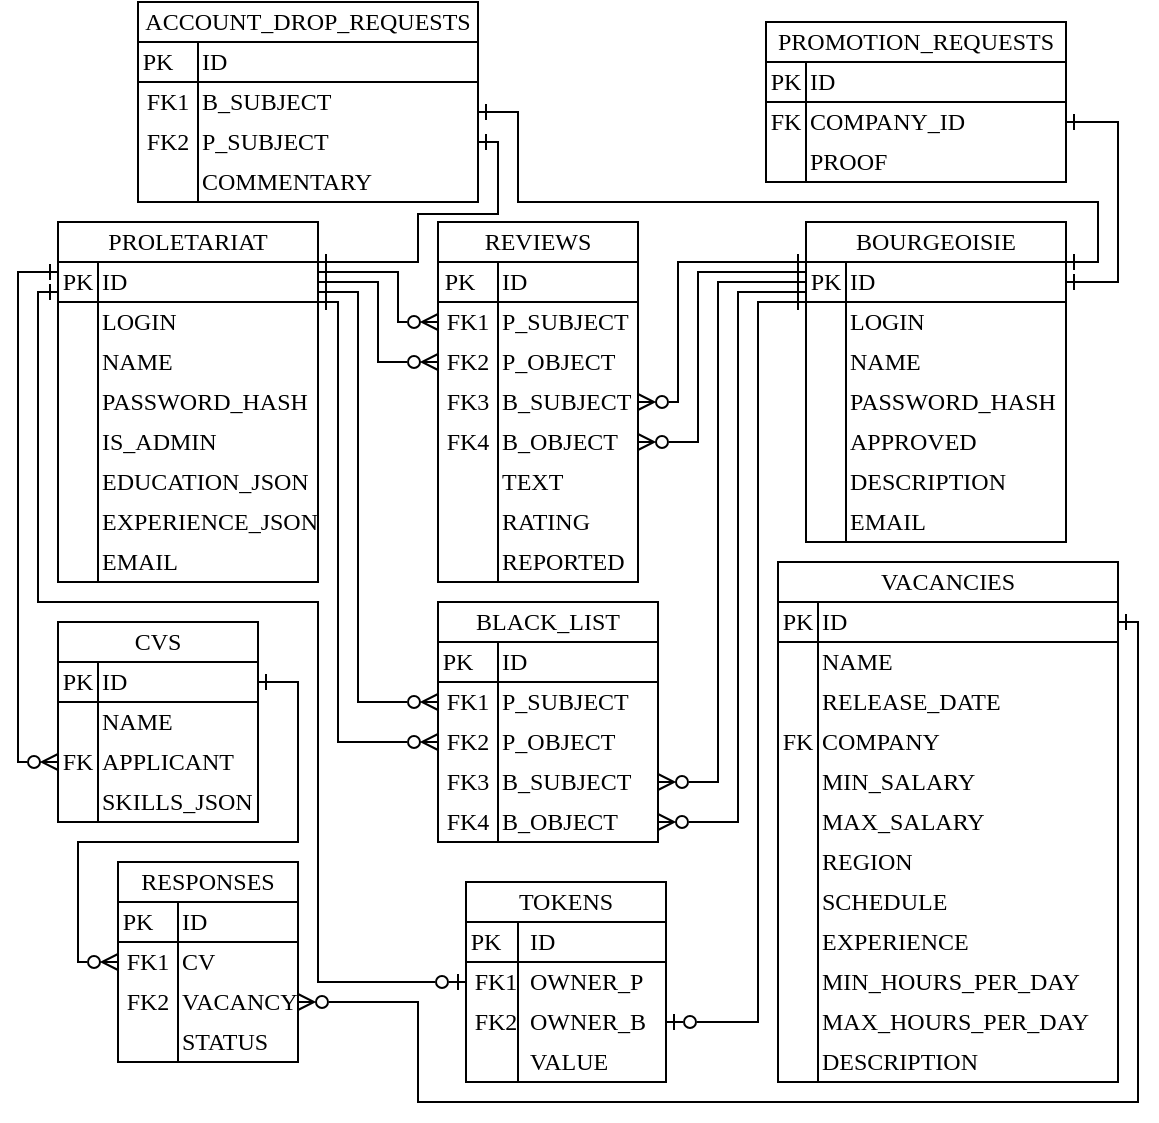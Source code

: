 <mxfile version="24.3.1" type="device">
  <diagram name="Страница — 1" id="0e5GRpqP4qVhgoxqQGmo">
    <mxGraphModel dx="1324" dy="1557" grid="1" gridSize="10" guides="1" tooltips="1" connect="1" arrows="1" fold="1" page="1" pageScale="1" pageWidth="827" pageHeight="1169" math="0" shadow="0">
      <root>
        <mxCell id="0" />
        <mxCell id="1" parent="0" />
        <mxCell id="yrrOHY21MLCQewiOi2q3-139" value="" style="group" parent="1" vertex="1" connectable="0">
          <mxGeometry x="284" y="70" width="130" height="160" as="geometry" />
        </mxCell>
        <mxCell id="yrrOHY21MLCQewiOi2q3-15" value="" style="rounded=0;whiteSpace=wrap;html=1;fontFamily=Times New Roman;" parent="yrrOHY21MLCQewiOi2q3-139" vertex="1">
          <mxGeometry width="130" height="20" as="geometry" />
        </mxCell>
        <mxCell id="yrrOHY21MLCQewiOi2q3-16" value="" style="shape=internalStorage;whiteSpace=wrap;html=1;backgroundOutline=1;fontFamily=Times New Roman;" parent="yrrOHY21MLCQewiOi2q3-139" vertex="1">
          <mxGeometry y="20" width="130" height="140" as="geometry" />
        </mxCell>
        <mxCell id="yrrOHY21MLCQewiOi2q3-17" value="BOURGEOISIE" style="text;html=1;align=center;verticalAlign=middle;whiteSpace=wrap;rounded=0;fontFamily=Times New Roman;" parent="yrrOHY21MLCQewiOi2q3-139" vertex="1">
          <mxGeometry width="130" height="20" as="geometry" />
        </mxCell>
        <mxCell id="yrrOHY21MLCQewiOi2q3-18" value="PK" style="text;html=1;align=center;verticalAlign=middle;whiteSpace=wrap;rounded=0;fontFamily=Times New Roman;" parent="yrrOHY21MLCQewiOi2q3-139" vertex="1">
          <mxGeometry y="20" width="20" height="20" as="geometry" />
        </mxCell>
        <mxCell id="yrrOHY21MLCQewiOi2q3-19" value="ID" style="text;html=1;align=left;verticalAlign=middle;whiteSpace=wrap;rounded=0;fontFamily=Times New Roman;" parent="yrrOHY21MLCQewiOi2q3-139" vertex="1">
          <mxGeometry x="20" y="20" width="110" height="20" as="geometry" />
        </mxCell>
        <mxCell id="yrrOHY21MLCQewiOi2q3-20" value="LOGIN" style="text;html=1;align=left;verticalAlign=middle;whiteSpace=wrap;rounded=0;fontFamily=Times New Roman;" parent="yrrOHY21MLCQewiOi2q3-139" vertex="1">
          <mxGeometry x="20" y="40" width="110" height="20" as="geometry" />
        </mxCell>
        <mxCell id="yrrOHY21MLCQewiOi2q3-21" value="NAME" style="text;html=1;align=left;verticalAlign=middle;whiteSpace=wrap;rounded=0;fontFamily=Times New Roman;" parent="yrrOHY21MLCQewiOi2q3-139" vertex="1">
          <mxGeometry x="20" y="60" width="100" height="20" as="geometry" />
        </mxCell>
        <mxCell id="yrrOHY21MLCQewiOi2q3-22" value="PASSWORD_HASH" style="text;html=1;align=left;verticalAlign=middle;whiteSpace=wrap;rounded=0;fontFamily=Times New Roman;" parent="yrrOHY21MLCQewiOi2q3-139" vertex="1">
          <mxGeometry x="20" y="80" width="100" height="20" as="geometry" />
        </mxCell>
        <mxCell id="yrrOHY21MLCQewiOi2q3-23" value="APPROVED" style="text;html=1;align=left;verticalAlign=middle;whiteSpace=wrap;rounded=0;fontFamily=Times New Roman;" parent="yrrOHY21MLCQewiOi2q3-139" vertex="1">
          <mxGeometry x="20" y="100" width="100" height="20" as="geometry" />
        </mxCell>
        <mxCell id="yrrOHY21MLCQewiOi2q3-24" value="DESCRIPTION" style="text;html=1;align=left;verticalAlign=middle;whiteSpace=wrap;rounded=0;fontFamily=Times New Roman;" parent="yrrOHY21MLCQewiOi2q3-139" vertex="1">
          <mxGeometry x="20" y="120" width="100" height="20" as="geometry" />
        </mxCell>
        <mxCell id="yrrOHY21MLCQewiOi2q3-26" value="EMAIL" style="text;html=1;align=left;verticalAlign=middle;whiteSpace=wrap;rounded=0;fontFamily=Times New Roman;" parent="yrrOHY21MLCQewiOi2q3-139" vertex="1">
          <mxGeometry x="20" y="140" width="100" height="20" as="geometry" />
        </mxCell>
        <mxCell id="yrrOHY21MLCQewiOi2q3-140" value="" style="group" parent="1" vertex="1" connectable="0">
          <mxGeometry x="264" y="-30" width="150" height="80" as="geometry" />
        </mxCell>
        <mxCell id="yrrOHY21MLCQewiOi2q3-87" value="" style="rounded=0;whiteSpace=wrap;html=1;fontFamily=Times New Roman;" parent="yrrOHY21MLCQewiOi2q3-140" vertex="1">
          <mxGeometry width="150" height="20" as="geometry" />
        </mxCell>
        <mxCell id="yrrOHY21MLCQewiOi2q3-88" value="" style="shape=internalStorage;whiteSpace=wrap;html=1;backgroundOutline=1;fontFamily=Times New Roman;" parent="yrrOHY21MLCQewiOi2q3-140" vertex="1">
          <mxGeometry y="20" width="150" height="60" as="geometry" />
        </mxCell>
        <mxCell id="yrrOHY21MLCQewiOi2q3-89" value="PROMOTION_REQUESTS" style="text;html=1;align=center;verticalAlign=middle;whiteSpace=wrap;rounded=0;fontFamily=Times New Roman;" parent="yrrOHY21MLCQewiOi2q3-140" vertex="1">
          <mxGeometry width="150" height="20" as="geometry" />
        </mxCell>
        <mxCell id="yrrOHY21MLCQewiOi2q3-90" value="PK" style="text;html=1;align=center;verticalAlign=middle;whiteSpace=wrap;rounded=0;fontFamily=Times New Roman;" parent="yrrOHY21MLCQewiOi2q3-140" vertex="1">
          <mxGeometry y="20" width="20" height="20" as="geometry" />
        </mxCell>
        <mxCell id="yrrOHY21MLCQewiOi2q3-91" value="ID" style="text;html=1;align=left;verticalAlign=middle;whiteSpace=wrap;rounded=0;fontFamily=Times New Roman;" parent="yrrOHY21MLCQewiOi2q3-140" vertex="1">
          <mxGeometry x="20" y="20" width="130" height="20" as="geometry" />
        </mxCell>
        <mxCell id="yrrOHY21MLCQewiOi2q3-92" value="COMPANY_ID" style="text;html=1;align=left;verticalAlign=middle;whiteSpace=wrap;rounded=0;fontFamily=Times New Roman;" parent="yrrOHY21MLCQewiOi2q3-140" vertex="1">
          <mxGeometry x="20" y="40" width="130" height="20" as="geometry" />
        </mxCell>
        <mxCell id="yrrOHY21MLCQewiOi2q3-93" value="PROOF" style="text;html=1;align=left;verticalAlign=middle;whiteSpace=wrap;rounded=0;fontFamily=Times New Roman;" parent="yrrOHY21MLCQewiOi2q3-140" vertex="1">
          <mxGeometry x="20" y="60" width="100" height="20" as="geometry" />
        </mxCell>
        <mxCell id="yrrOHY21MLCQewiOi2q3-95" value="FK" style="text;html=1;align=center;verticalAlign=middle;whiteSpace=wrap;rounded=0;fontFamily=Times New Roman;" parent="yrrOHY21MLCQewiOi2q3-140" vertex="1">
          <mxGeometry y="40" width="20" height="20" as="geometry" />
        </mxCell>
        <mxCell id="yrrOHY21MLCQewiOi2q3-141" value="" style="group" parent="1" vertex="1" connectable="0">
          <mxGeometry x="-50" y="-40" width="170" height="100" as="geometry" />
        </mxCell>
        <mxCell id="yrrOHY21MLCQewiOi2q3-124" value="" style="rounded=0;whiteSpace=wrap;html=1;fontFamily=Times New Roman;" parent="yrrOHY21MLCQewiOi2q3-141" vertex="1">
          <mxGeometry width="170" height="20" as="geometry" />
        </mxCell>
        <mxCell id="yrrOHY21MLCQewiOi2q3-125" value="" style="shape=internalStorage;whiteSpace=wrap;html=1;backgroundOutline=1;fontFamily=Times New Roman;dx=30;dy=20;" parent="yrrOHY21MLCQewiOi2q3-141" vertex="1">
          <mxGeometry y="20" width="170" height="80" as="geometry" />
        </mxCell>
        <mxCell id="yrrOHY21MLCQewiOi2q3-126" value="ACCOUNT_DROP_REQUESTS" style="text;html=1;align=center;verticalAlign=middle;whiteSpace=wrap;rounded=0;fontFamily=Times New Roman;" parent="yrrOHY21MLCQewiOi2q3-141" vertex="1">
          <mxGeometry width="170" height="20" as="geometry" />
        </mxCell>
        <mxCell id="yrrOHY21MLCQewiOi2q3-127" value="PK" style="text;html=1;align=center;verticalAlign=middle;whiteSpace=wrap;rounded=0;fontFamily=Times New Roman;" parent="yrrOHY21MLCQewiOi2q3-141" vertex="1">
          <mxGeometry y="20" width="20" height="20" as="geometry" />
        </mxCell>
        <mxCell id="yrrOHY21MLCQewiOi2q3-128" value="ID" style="text;html=1;align=left;verticalAlign=middle;whiteSpace=wrap;rounded=0;fontFamily=Times New Roman;" parent="yrrOHY21MLCQewiOi2q3-141" vertex="1">
          <mxGeometry x="30" y="20" width="90" height="20" as="geometry" />
        </mxCell>
        <mxCell id="yrrOHY21MLCQewiOi2q3-129" value="B_SUBJECT" style="text;html=1;align=left;verticalAlign=middle;whiteSpace=wrap;rounded=0;fontFamily=Times New Roman;" parent="yrrOHY21MLCQewiOi2q3-141" vertex="1">
          <mxGeometry x="30" y="40" width="140" height="20" as="geometry" />
        </mxCell>
        <mxCell id="yrrOHY21MLCQewiOi2q3-131" value="P_SUBJECT" style="text;html=1;align=left;verticalAlign=middle;whiteSpace=wrap;rounded=0;fontFamily=Times New Roman;" parent="yrrOHY21MLCQewiOi2q3-141" vertex="1">
          <mxGeometry x="30" y="60" width="140" height="20" as="geometry" />
        </mxCell>
        <mxCell id="yrrOHY21MLCQewiOi2q3-132" value="COMMENTARY" style="text;html=1;align=left;verticalAlign=middle;whiteSpace=wrap;rounded=0;fontFamily=Times New Roman;" parent="yrrOHY21MLCQewiOi2q3-141" vertex="1">
          <mxGeometry x="30" y="80" width="90" height="20" as="geometry" />
        </mxCell>
        <mxCell id="yrrOHY21MLCQewiOi2q3-133" value="FK2" style="text;html=1;align=center;verticalAlign=middle;whiteSpace=wrap;rounded=0;fontFamily=Times New Roman;" parent="yrrOHY21MLCQewiOi2q3-141" vertex="1">
          <mxGeometry y="60" width="30" height="20" as="geometry" />
        </mxCell>
        <mxCell id="yrrOHY21MLCQewiOi2q3-152" value="FK1" style="text;html=1;align=center;verticalAlign=middle;whiteSpace=wrap;rounded=0;fontFamily=Times New Roman;" parent="yrrOHY21MLCQewiOi2q3-141" vertex="1">
          <mxGeometry y="40" width="30" height="20" as="geometry" />
        </mxCell>
        <mxCell id="yrrOHY21MLCQewiOi2q3-148" value="" style="group" parent="1" vertex="1" connectable="0">
          <mxGeometry x="100" y="260" width="110" height="120" as="geometry" />
        </mxCell>
        <mxCell id="yrrOHY21MLCQewiOi2q3-108" value="" style="rounded=0;whiteSpace=wrap;html=1;fontFamily=Times New Roman;" parent="yrrOHY21MLCQewiOi2q3-148" vertex="1">
          <mxGeometry width="110" height="20" as="geometry" />
        </mxCell>
        <mxCell id="yrrOHY21MLCQewiOi2q3-109" value="" style="shape=internalStorage;whiteSpace=wrap;html=1;backgroundOutline=1;fontFamily=Times New Roman;dx=30;dy=20;" parent="yrrOHY21MLCQewiOi2q3-148" vertex="1">
          <mxGeometry y="20" width="110" height="100" as="geometry" />
        </mxCell>
        <mxCell id="yrrOHY21MLCQewiOi2q3-110" value="BLACK_LIST" style="text;html=1;align=center;verticalAlign=middle;whiteSpace=wrap;rounded=0;fontFamily=Times New Roman;" parent="yrrOHY21MLCQewiOi2q3-148" vertex="1">
          <mxGeometry width="110" height="20" as="geometry" />
        </mxCell>
        <mxCell id="yrrOHY21MLCQewiOi2q3-111" value="PK" style="text;html=1;align=center;verticalAlign=middle;whiteSpace=wrap;rounded=0;fontFamily=Times New Roman;" parent="yrrOHY21MLCQewiOi2q3-148" vertex="1">
          <mxGeometry y="20" width="20" height="20" as="geometry" />
        </mxCell>
        <mxCell id="yrrOHY21MLCQewiOi2q3-112" value="ID" style="text;html=1;align=left;verticalAlign=middle;whiteSpace=wrap;rounded=0;fontFamily=Times New Roman;" parent="yrrOHY21MLCQewiOi2q3-148" vertex="1">
          <mxGeometry x="30" y="20" width="66" height="20" as="geometry" />
        </mxCell>
        <mxCell id="yrrOHY21MLCQewiOi2q3-113" value="P_SUBJECT" style="text;html=1;align=left;verticalAlign=middle;whiteSpace=wrap;rounded=0;fontFamily=Times New Roman;" parent="yrrOHY21MLCQewiOi2q3-148" vertex="1">
          <mxGeometry x="30" y="40" width="76" height="20" as="geometry" />
        </mxCell>
        <mxCell id="yrrOHY21MLCQewiOi2q3-114" value="P_OBJECT" style="text;html=1;align=left;verticalAlign=middle;whiteSpace=wrap;rounded=0;fontFamily=Times New Roman;" parent="yrrOHY21MLCQewiOi2q3-148" vertex="1">
          <mxGeometry x="30" y="60" width="76" height="20" as="geometry" />
        </mxCell>
        <mxCell id="yrrOHY21MLCQewiOi2q3-115" value="FK2" style="text;html=1;align=center;verticalAlign=middle;whiteSpace=wrap;rounded=0;fontFamily=Times New Roman;" parent="yrrOHY21MLCQewiOi2q3-148" vertex="1">
          <mxGeometry y="60" width="30" height="20" as="geometry" />
        </mxCell>
        <mxCell id="yrrOHY21MLCQewiOi2q3-116" value="FK1" style="text;html=1;align=center;verticalAlign=middle;whiteSpace=wrap;rounded=0;fontFamily=Times New Roman;" parent="yrrOHY21MLCQewiOi2q3-148" vertex="1">
          <mxGeometry y="40" width="30" height="20" as="geometry" />
        </mxCell>
        <mxCell id="yrrOHY21MLCQewiOi2q3-117" value="B_OBJECT" style="text;html=1;align=left;verticalAlign=middle;whiteSpace=wrap;rounded=0;fontFamily=Times New Roman;" parent="yrrOHY21MLCQewiOi2q3-148" vertex="1">
          <mxGeometry x="30" y="100" width="80" height="20" as="geometry" />
        </mxCell>
        <mxCell id="yrrOHY21MLCQewiOi2q3-118" value="B_SUBJECT" style="text;html=1;align=left;verticalAlign=middle;whiteSpace=wrap;rounded=0;fontFamily=Times New Roman;" parent="yrrOHY21MLCQewiOi2q3-148" vertex="1">
          <mxGeometry x="30" y="80" width="80" height="20" as="geometry" />
        </mxCell>
        <mxCell id="yrrOHY21MLCQewiOi2q3-120" value="FK3" style="text;html=1;align=center;verticalAlign=middle;whiteSpace=wrap;rounded=0;fontFamily=Times New Roman;" parent="yrrOHY21MLCQewiOi2q3-148" vertex="1">
          <mxGeometry y="80" width="30" height="20" as="geometry" />
        </mxCell>
        <mxCell id="yrrOHY21MLCQewiOi2q3-119" value="FK4" style="text;html=1;align=center;verticalAlign=middle;whiteSpace=wrap;rounded=0;fontFamily=Times New Roman;" parent="yrrOHY21MLCQewiOi2q3-148" vertex="1">
          <mxGeometry y="100" width="30" height="20" as="geometry" />
        </mxCell>
        <mxCell id="yrrOHY21MLCQewiOi2q3-149" value="" style="group" parent="1" vertex="1" connectable="0">
          <mxGeometry x="270" y="240" width="170" height="260" as="geometry" />
        </mxCell>
        <mxCell id="yrrOHY21MLCQewiOi2q3-40" value="" style="rounded=0;whiteSpace=wrap;html=1;fontFamily=Times New Roman;" parent="yrrOHY21MLCQewiOi2q3-149" vertex="1">
          <mxGeometry width="170" height="20" as="geometry" />
        </mxCell>
        <mxCell id="yrrOHY21MLCQewiOi2q3-41" value="" style="shape=internalStorage;whiteSpace=wrap;html=1;backgroundOutline=1;fontFamily=Times New Roman;" parent="yrrOHY21MLCQewiOi2q3-149" vertex="1">
          <mxGeometry y="20" width="170" height="240" as="geometry" />
        </mxCell>
        <mxCell id="yrrOHY21MLCQewiOi2q3-42" value="VACANCIES" style="text;html=1;align=center;verticalAlign=middle;whiteSpace=wrap;rounded=0;fontFamily=Times New Roman;" parent="yrrOHY21MLCQewiOi2q3-149" vertex="1">
          <mxGeometry width="170" height="20" as="geometry" />
        </mxCell>
        <mxCell id="yrrOHY21MLCQewiOi2q3-43" value="PK" style="text;html=1;align=center;verticalAlign=middle;whiteSpace=wrap;rounded=0;fontFamily=Times New Roman;" parent="yrrOHY21MLCQewiOi2q3-149" vertex="1">
          <mxGeometry y="20" width="20" height="20" as="geometry" />
        </mxCell>
        <mxCell id="yrrOHY21MLCQewiOi2q3-44" value="ID" style="text;html=1;align=left;verticalAlign=middle;whiteSpace=wrap;rounded=0;fontFamily=Times New Roman;" parent="yrrOHY21MLCQewiOi2q3-149" vertex="1">
          <mxGeometry x="20" y="20" width="150" height="20" as="geometry" />
        </mxCell>
        <mxCell id="yrrOHY21MLCQewiOi2q3-46" value="NAME" style="text;html=1;align=left;verticalAlign=middle;whiteSpace=wrap;rounded=0;fontFamily=Times New Roman;" parent="yrrOHY21MLCQewiOi2q3-149" vertex="1">
          <mxGeometry x="20" y="40" width="100" height="20" as="geometry" />
        </mxCell>
        <mxCell id="yrrOHY21MLCQewiOi2q3-47" value="COMPANY" style="text;html=1;align=left;verticalAlign=middle;whiteSpace=wrap;rounded=0;fontFamily=Times New Roman;" parent="yrrOHY21MLCQewiOi2q3-149" vertex="1">
          <mxGeometry x="20" y="80" width="100" height="20" as="geometry" />
        </mxCell>
        <mxCell id="yrrOHY21MLCQewiOi2q3-50" value="RELEASE_DATE" style="text;html=1;align=left;verticalAlign=middle;whiteSpace=wrap;rounded=0;fontFamily=Times New Roman;" parent="yrrOHY21MLCQewiOi2q3-149" vertex="1">
          <mxGeometry x="20" y="60" width="100" height="20" as="geometry" />
        </mxCell>
        <mxCell id="yrrOHY21MLCQewiOi2q3-51" value="FK" style="text;html=1;align=center;verticalAlign=middle;whiteSpace=wrap;rounded=0;fontFamily=Times New Roman;" parent="yrrOHY21MLCQewiOi2q3-149" vertex="1">
          <mxGeometry y="80" width="20" height="20" as="geometry" />
        </mxCell>
        <mxCell id="yrrOHY21MLCQewiOi2q3-52" value="MIN_SALARY" style="text;html=1;align=left;verticalAlign=middle;whiteSpace=wrap;rounded=0;fontFamily=Times New Roman;" parent="yrrOHY21MLCQewiOi2q3-149" vertex="1">
          <mxGeometry x="20" y="100" width="100" height="20" as="geometry" />
        </mxCell>
        <mxCell id="yrrOHY21MLCQewiOi2q3-53" value="MAX_SALARY" style="text;html=1;align=left;verticalAlign=middle;whiteSpace=wrap;rounded=0;fontFamily=Times New Roman;" parent="yrrOHY21MLCQewiOi2q3-149" vertex="1">
          <mxGeometry x="20" y="120" width="100" height="20" as="geometry" />
        </mxCell>
        <mxCell id="yrrOHY21MLCQewiOi2q3-54" value="REGION" style="text;html=1;align=left;verticalAlign=middle;whiteSpace=wrap;rounded=0;fontFamily=Times New Roman;" parent="yrrOHY21MLCQewiOi2q3-149" vertex="1">
          <mxGeometry x="20" y="140" width="100" height="20" as="geometry" />
        </mxCell>
        <mxCell id="yrrOHY21MLCQewiOi2q3-55" value="SCHEDULE" style="text;html=1;align=left;verticalAlign=middle;whiteSpace=wrap;rounded=0;fontFamily=Times New Roman;" parent="yrrOHY21MLCQewiOi2q3-149" vertex="1">
          <mxGeometry x="20" y="160" width="100" height="20" as="geometry" />
        </mxCell>
        <mxCell id="yrrOHY21MLCQewiOi2q3-56" value="EXPERIENCE" style="text;html=1;align=left;verticalAlign=middle;whiteSpace=wrap;rounded=0;fontFamily=Times New Roman;" parent="yrrOHY21MLCQewiOi2q3-149" vertex="1">
          <mxGeometry x="20" y="180" width="100" height="20" as="geometry" />
        </mxCell>
        <mxCell id="yrrOHY21MLCQewiOi2q3-57" value="MIN_HOURS_PER_DAY" style="text;html=1;align=left;verticalAlign=middle;whiteSpace=wrap;rounded=0;fontFamily=Times New Roman;" parent="yrrOHY21MLCQewiOi2q3-149" vertex="1">
          <mxGeometry x="20" y="200" width="100" height="20" as="geometry" />
        </mxCell>
        <mxCell id="yrrOHY21MLCQewiOi2q3-58" value="MAX_HOURS_PER_DAY" style="text;html=1;align=left;verticalAlign=middle;whiteSpace=wrap;rounded=0;fontFamily=Times New Roman;" parent="yrrOHY21MLCQewiOi2q3-149" vertex="1">
          <mxGeometry x="20" y="220" width="100" height="20" as="geometry" />
        </mxCell>
        <mxCell id="yrrOHY21MLCQewiOi2q3-59" value="DESCRIPTION" style="text;html=1;align=left;verticalAlign=middle;whiteSpace=wrap;rounded=0;fontFamily=Times New Roman;" parent="yrrOHY21MLCQewiOi2q3-149" vertex="1">
          <mxGeometry x="20" y="240" width="100" height="20" as="geometry" />
        </mxCell>
        <mxCell id="yrrOHY21MLCQewiOi2q3-155" style="edgeStyle=orthogonalEdgeStyle;rounded=0;orthogonalLoop=1;jettySize=auto;html=1;exitX=1;exitY=0;exitDx=0;exitDy=0;entryX=1;entryY=0.75;entryDx=0;entryDy=0;fontFamily=Times New Roman;fontSize=12;fontColor=default;startArrow=ERone;startFill=0;endArrow=ERone;endFill=0;" parent="1" source="yrrOHY21MLCQewiOi2q3-19" target="yrrOHY21MLCQewiOi2q3-129" edge="1">
          <mxGeometry relative="1" as="geometry">
            <Array as="points">
              <mxPoint x="430" y="90" />
              <mxPoint x="430" y="60" />
              <mxPoint x="140" y="60" />
              <mxPoint x="140" y="15" />
            </Array>
          </mxGeometry>
        </mxCell>
        <mxCell id="yrrOHY21MLCQewiOi2q3-157" value="" style="group" parent="1" vertex="1" connectable="0">
          <mxGeometry x="100" y="70" width="100" height="180" as="geometry" />
        </mxCell>
        <mxCell id="yrrOHY21MLCQewiOi2q3-70" value="" style="rounded=0;whiteSpace=wrap;html=1;fontFamily=Times New Roman;" parent="yrrOHY21MLCQewiOi2q3-157" vertex="1">
          <mxGeometry width="100" height="20" as="geometry" />
        </mxCell>
        <mxCell id="yrrOHY21MLCQewiOi2q3-71" value="" style="shape=internalStorage;whiteSpace=wrap;html=1;backgroundOutline=1;fontFamily=Times New Roman;dx=30;dy=20;" parent="yrrOHY21MLCQewiOi2q3-157" vertex="1">
          <mxGeometry y="20" width="100" height="160" as="geometry" />
        </mxCell>
        <mxCell id="yrrOHY21MLCQewiOi2q3-72" value="REVIEWS" style="text;html=1;align=center;verticalAlign=middle;whiteSpace=wrap;rounded=0;fontFamily=Times New Roman;" parent="yrrOHY21MLCQewiOi2q3-157" vertex="1">
          <mxGeometry width="100" height="20" as="geometry" />
        </mxCell>
        <mxCell id="yrrOHY21MLCQewiOi2q3-73" value="PK" style="text;html=1;align=center;verticalAlign=middle;whiteSpace=wrap;rounded=0;fontFamily=Times New Roman;" parent="yrrOHY21MLCQewiOi2q3-157" vertex="1">
          <mxGeometry y="20" width="22.222" height="20" as="geometry" />
        </mxCell>
        <mxCell id="yrrOHY21MLCQewiOi2q3-74" value="ID" style="text;html=1;align=left;verticalAlign=middle;whiteSpace=wrap;rounded=0;fontFamily=Times New Roman;" parent="yrrOHY21MLCQewiOi2q3-157" vertex="1">
          <mxGeometry x="30" y="20" width="70" height="20" as="geometry" />
        </mxCell>
        <mxCell id="yrrOHY21MLCQewiOi2q3-75" value="P_SUBJECT" style="text;html=1;align=left;verticalAlign=middle;whiteSpace=wrap;rounded=0;fontFamily=Times New Roman;" parent="yrrOHY21MLCQewiOi2q3-157" vertex="1">
          <mxGeometry x="30" y="40" width="70" height="20" as="geometry" />
        </mxCell>
        <mxCell id="yrrOHY21MLCQewiOi2q3-76" value="P_OBJECT" style="text;html=1;align=left;verticalAlign=middle;whiteSpace=wrap;rounded=0;fontFamily=Times New Roman;" parent="yrrOHY21MLCQewiOi2q3-157" vertex="1">
          <mxGeometry x="30" y="60" width="70" height="20" as="geometry" />
        </mxCell>
        <mxCell id="yrrOHY21MLCQewiOi2q3-79" value="FK1" style="text;html=1;align=center;verticalAlign=middle;whiteSpace=wrap;rounded=0;fontFamily=Times New Roman;" parent="yrrOHY21MLCQewiOi2q3-157" vertex="1">
          <mxGeometry y="40" width="30" height="20" as="geometry" />
        </mxCell>
        <mxCell id="yrrOHY21MLCQewiOi2q3-80" value="B_OBJECT" style="text;html=1;align=left;verticalAlign=middle;whiteSpace=wrap;rounded=0;fontFamily=Times New Roman;" parent="yrrOHY21MLCQewiOi2q3-157" vertex="1">
          <mxGeometry x="30" y="100" width="70" height="20" as="geometry" />
        </mxCell>
        <mxCell id="yrrOHY21MLCQewiOi2q3-81" value="B_SUBJECT" style="text;html=1;align=left;verticalAlign=middle;whiteSpace=wrap;rounded=0;fontFamily=Times New Roman;" parent="yrrOHY21MLCQewiOi2q3-157" vertex="1">
          <mxGeometry x="30" y="80" width="70" height="20" as="geometry" />
        </mxCell>
        <mxCell id="yrrOHY21MLCQewiOi2q3-84" value="TEXT" style="text;html=1;align=left;verticalAlign=middle;whiteSpace=wrap;rounded=0;fontFamily=Times New Roman;" parent="yrrOHY21MLCQewiOi2q3-157" vertex="1">
          <mxGeometry x="30" y="120" width="70" height="20" as="geometry" />
        </mxCell>
        <mxCell id="yrrOHY21MLCQewiOi2q3-85" value="RATING" style="text;html=1;align=left;verticalAlign=middle;whiteSpace=wrap;rounded=0;fontFamily=Times New Roman;" parent="yrrOHY21MLCQewiOi2q3-157" vertex="1">
          <mxGeometry x="30" y="140" width="70" height="20" as="geometry" />
        </mxCell>
        <mxCell id="yrrOHY21MLCQewiOi2q3-86" value="REPORTED" style="text;html=1;align=left;verticalAlign=middle;whiteSpace=wrap;rounded=0;fontFamily=Times New Roman;" parent="yrrOHY21MLCQewiOi2q3-157" vertex="1">
          <mxGeometry x="30" y="160" width="70" height="20" as="geometry" />
        </mxCell>
        <mxCell id="UVfhPatA-PSGFKoo0VmQ-1" value="FK2" style="text;html=1;align=center;verticalAlign=middle;whiteSpace=wrap;rounded=0;fontFamily=Times New Roman;" parent="yrrOHY21MLCQewiOi2q3-157" vertex="1">
          <mxGeometry y="60" width="30" height="20" as="geometry" />
        </mxCell>
        <mxCell id="UVfhPatA-PSGFKoo0VmQ-2" value="FK3" style="text;html=1;align=center;verticalAlign=middle;whiteSpace=wrap;rounded=0;fontFamily=Times New Roman;" parent="yrrOHY21MLCQewiOi2q3-157" vertex="1">
          <mxGeometry y="80" width="30" height="20" as="geometry" />
        </mxCell>
        <mxCell id="UVfhPatA-PSGFKoo0VmQ-3" value="FK4" style="text;html=1;align=center;verticalAlign=middle;whiteSpace=wrap;rounded=0;fontFamily=Times New Roman;" parent="yrrOHY21MLCQewiOi2q3-157" vertex="1">
          <mxGeometry y="100" width="30" height="20" as="geometry" />
        </mxCell>
        <mxCell id="yrrOHY21MLCQewiOi2q3-161" style="edgeStyle=orthogonalEdgeStyle;rounded=0;orthogonalLoop=1;jettySize=auto;html=1;exitX=0;exitY=0.75;exitDx=0;exitDy=0;entryX=1;entryY=0.5;entryDx=0;entryDy=0;fontFamily=Times New Roman;fontSize=12;fontColor=default;startArrow=ERone;startFill=0;endArrow=ERzeroToMany;endFill=0;" parent="1" source="yrrOHY21MLCQewiOi2q3-18" target="yrrOHY21MLCQewiOi2q3-117" edge="1">
          <mxGeometry relative="1" as="geometry">
            <Array as="points">
              <mxPoint x="250" y="105" />
              <mxPoint x="250" y="370" />
            </Array>
          </mxGeometry>
        </mxCell>
        <mxCell id="yrrOHY21MLCQewiOi2q3-162" style="edgeStyle=orthogonalEdgeStyle;rounded=0;orthogonalLoop=1;jettySize=auto;html=1;exitX=0;exitY=0.5;exitDx=0;exitDy=0;entryX=1;entryY=0.5;entryDx=0;entryDy=0;fontFamily=Times New Roman;fontSize=12;fontColor=default;startArrow=ERone;startFill=0;endArrow=ERzeroToMany;endFill=0;" parent="1" source="yrrOHY21MLCQewiOi2q3-18" target="yrrOHY21MLCQewiOi2q3-118" edge="1">
          <mxGeometry relative="1" as="geometry">
            <Array as="points">
              <mxPoint x="240" y="100" />
              <mxPoint x="240" y="350" />
            </Array>
          </mxGeometry>
        </mxCell>
        <mxCell id="yrrOHY21MLCQewiOi2q3-163" style="edgeStyle=orthogonalEdgeStyle;rounded=0;orthogonalLoop=1;jettySize=auto;html=1;exitX=0;exitY=0.25;exitDx=0;exitDy=0;entryX=1;entryY=0.5;entryDx=0;entryDy=0;fontFamily=Times New Roman;fontSize=12;fontColor=default;startArrow=ERone;startFill=0;endArrow=ERzeroToMany;endFill=0;" parent="1" source="yrrOHY21MLCQewiOi2q3-18" target="yrrOHY21MLCQewiOi2q3-80" edge="1">
          <mxGeometry relative="1" as="geometry">
            <Array as="points">
              <mxPoint x="230" y="95" />
              <mxPoint x="230" y="180" />
            </Array>
          </mxGeometry>
        </mxCell>
        <mxCell id="yrrOHY21MLCQewiOi2q3-164" style="edgeStyle=orthogonalEdgeStyle;rounded=0;orthogonalLoop=1;jettySize=auto;html=1;exitX=0;exitY=1;exitDx=0;exitDy=0;entryX=1;entryY=0.5;entryDx=0;entryDy=0;fontFamily=Times New Roman;fontSize=12;fontColor=default;startArrow=ERone;startFill=0;endArrow=ERzeroToMany;endFill=0;" parent="1" source="yrrOHY21MLCQewiOi2q3-17" target="yrrOHY21MLCQewiOi2q3-81" edge="1">
          <mxGeometry relative="1" as="geometry">
            <Array as="points">
              <mxPoint x="220" y="90" />
              <mxPoint x="220" y="160" />
            </Array>
          </mxGeometry>
        </mxCell>
        <mxCell id="yrrOHY21MLCQewiOi2q3-165" style="edgeStyle=orthogonalEdgeStyle;rounded=0;orthogonalLoop=1;jettySize=auto;html=1;exitX=1;exitY=1;exitDx=0;exitDy=0;entryX=1;entryY=0.5;entryDx=0;entryDy=0;fontFamily=Times New Roman;fontSize=12;fontColor=default;startArrow=ERone;startFill=0;endArrow=ERone;endFill=0;" parent="1" source="yrrOHY21MLCQewiOi2q3-2" target="yrrOHY21MLCQewiOi2q3-131" edge="1">
          <mxGeometry relative="1" as="geometry">
            <Array as="points">
              <mxPoint x="90" y="90" />
              <mxPoint x="90" y="66" />
              <mxPoint x="130" y="66" />
              <mxPoint x="130" y="30" />
            </Array>
          </mxGeometry>
        </mxCell>
        <mxCell id="yrrOHY21MLCQewiOi2q3-166" style="edgeStyle=orthogonalEdgeStyle;rounded=0;orthogonalLoop=1;jettySize=auto;html=1;exitX=1;exitY=0.25;exitDx=0;exitDy=0;entryX=0;entryY=0.5;entryDx=0;entryDy=0;fontFamily=Times New Roman;fontSize=12;fontColor=default;startArrow=ERone;startFill=0;endArrow=ERzeroToMany;endFill=0;" parent="1" source="yrrOHY21MLCQewiOi2q3-7" target="yrrOHY21MLCQewiOi2q3-79" edge="1">
          <mxGeometry relative="1" as="geometry">
            <Array as="points">
              <mxPoint x="80" y="95" />
              <mxPoint x="80" y="120" />
            </Array>
          </mxGeometry>
        </mxCell>
        <mxCell id="yrrOHY21MLCQewiOi2q3-167" style="edgeStyle=orthogonalEdgeStyle;rounded=0;orthogonalLoop=1;jettySize=auto;html=1;exitX=1;exitY=0.5;exitDx=0;exitDy=0;entryX=0;entryY=0.5;entryDx=0;entryDy=0;fontFamily=Times New Roman;fontSize=12;fontColor=default;startArrow=ERone;startFill=0;endArrow=ERzeroToMany;endFill=0;" parent="1" source="yrrOHY21MLCQewiOi2q3-7" edge="1">
          <mxGeometry relative="1" as="geometry">
            <Array as="points">
              <mxPoint x="70" y="100" />
              <mxPoint x="70" y="140" />
            </Array>
            <mxPoint x="100" y="140" as="targetPoint" />
          </mxGeometry>
        </mxCell>
        <mxCell id="yrrOHY21MLCQewiOi2q3-168" style="edgeStyle=orthogonalEdgeStyle;rounded=0;orthogonalLoop=1;jettySize=auto;html=1;exitX=1;exitY=1;exitDx=0;exitDy=0;entryX=0;entryY=0.5;entryDx=0;entryDy=0;fontFamily=Times New Roman;fontSize=12;fontColor=default;startArrow=ERone;startFill=0;endArrow=ERzeroToMany;endFill=0;" parent="1" source="yrrOHY21MLCQewiOi2q3-7" target="yrrOHY21MLCQewiOi2q3-115" edge="1">
          <mxGeometry relative="1" as="geometry">
            <Array as="points">
              <mxPoint x="50" y="110" />
              <mxPoint x="50" y="330" />
            </Array>
          </mxGeometry>
        </mxCell>
        <mxCell id="yrrOHY21MLCQewiOi2q3-169" style="edgeStyle=orthogonalEdgeStyle;rounded=0;orthogonalLoop=1;jettySize=auto;html=1;exitX=1;exitY=0.75;exitDx=0;exitDy=0;entryX=0;entryY=0.5;entryDx=0;entryDy=0;fontFamily=Times New Roman;fontSize=12;fontColor=default;startArrow=ERone;startFill=0;endArrow=ERzeroToMany;endFill=0;" parent="1" source="yrrOHY21MLCQewiOi2q3-7" target="yrrOHY21MLCQewiOi2q3-116" edge="1">
          <mxGeometry relative="1" as="geometry">
            <Array as="points">
              <mxPoint x="60" y="105" />
              <mxPoint x="60" y="310" />
            </Array>
          </mxGeometry>
        </mxCell>
        <mxCell id="yrrOHY21MLCQewiOi2q3-170" value="" style="group" parent="1" vertex="1" connectable="0">
          <mxGeometry x="114" y="400" width="100" height="100" as="geometry" />
        </mxCell>
        <mxCell id="yrrOHY21MLCQewiOi2q3-97" value="" style="rounded=0;whiteSpace=wrap;html=1;fontFamily=Times New Roman;" parent="yrrOHY21MLCQewiOi2q3-170" vertex="1">
          <mxGeometry width="100" height="20" as="geometry" />
        </mxCell>
        <mxCell id="yrrOHY21MLCQewiOi2q3-98" value="" style="shape=internalStorage;whiteSpace=wrap;html=1;backgroundOutline=1;fontFamily=Times New Roman;dx=26;dy=20;" parent="yrrOHY21MLCQewiOi2q3-170" vertex="1">
          <mxGeometry y="20" width="100" height="80" as="geometry" />
        </mxCell>
        <mxCell id="yrrOHY21MLCQewiOi2q3-99" value="TOKENS" style="text;html=1;align=center;verticalAlign=middle;whiteSpace=wrap;rounded=0;fontFamily=Times New Roman;" parent="yrrOHY21MLCQewiOi2q3-170" vertex="1">
          <mxGeometry width="100" height="20" as="geometry" />
        </mxCell>
        <mxCell id="yrrOHY21MLCQewiOi2q3-100" value="PK" style="text;html=1;align=center;verticalAlign=middle;whiteSpace=wrap;rounded=0;fontFamily=Times New Roman;" parent="yrrOHY21MLCQewiOi2q3-170" vertex="1">
          <mxGeometry y="20" width="20" height="20" as="geometry" />
        </mxCell>
        <mxCell id="yrrOHY21MLCQewiOi2q3-101" value="ID" style="text;html=1;align=left;verticalAlign=middle;whiteSpace=wrap;rounded=0;fontFamily=Times New Roman;" parent="yrrOHY21MLCQewiOi2q3-170" vertex="1">
          <mxGeometry x="30" y="20" width="60" height="20" as="geometry" />
        </mxCell>
        <mxCell id="yrrOHY21MLCQewiOi2q3-102" value="OWNER_P" style="text;html=1;align=left;verticalAlign=middle;whiteSpace=wrap;rounded=0;fontFamily=Times New Roman;" parent="yrrOHY21MLCQewiOi2q3-170" vertex="1">
          <mxGeometry x="30" y="40" width="60" height="20" as="geometry" />
        </mxCell>
        <mxCell id="yrrOHY21MLCQewiOi2q3-104" value="FK1" style="text;html=1;align=center;verticalAlign=middle;whiteSpace=wrap;rounded=0;fontFamily=Times New Roman;" parent="yrrOHY21MLCQewiOi2q3-170" vertex="1">
          <mxGeometry y="40" width="30" height="20" as="geometry" />
        </mxCell>
        <mxCell id="yrrOHY21MLCQewiOi2q3-105" value="OWNER_B" style="text;html=1;align=left;verticalAlign=middle;whiteSpace=wrap;rounded=0;fontFamily=Times New Roman;" parent="yrrOHY21MLCQewiOi2q3-170" vertex="1">
          <mxGeometry x="30" y="60" width="70" height="20" as="geometry" />
        </mxCell>
        <mxCell id="yrrOHY21MLCQewiOi2q3-106" value="VALUE" style="text;html=1;align=left;verticalAlign=middle;whiteSpace=wrap;rounded=0;fontFamily=Times New Roman;" parent="yrrOHY21MLCQewiOi2q3-170" vertex="1">
          <mxGeometry x="30" y="80" width="60" height="20" as="geometry" />
        </mxCell>
        <mxCell id="yrrOHY21MLCQewiOi2q3-107" value="FK2" style="text;html=1;align=center;verticalAlign=middle;whiteSpace=wrap;rounded=0;fontFamily=Times New Roman;" parent="yrrOHY21MLCQewiOi2q3-170" vertex="1">
          <mxGeometry y="60" width="30" height="20" as="geometry" />
        </mxCell>
        <mxCell id="yrrOHY21MLCQewiOi2q3-173" style="edgeStyle=orthogonalEdgeStyle;rounded=0;orthogonalLoop=1;jettySize=auto;html=1;exitX=1;exitY=0.5;exitDx=0;exitDy=0;entryX=1;entryY=0.5;entryDx=0;entryDy=0;fontFamily=Times New Roman;fontSize=12;fontColor=default;endArrow=ERzeroToMany;endFill=0;startArrow=ERone;startFill=0;" parent="1" source="yrrOHY21MLCQewiOi2q3-44" target="yrrOHY21MLCQewiOi2q3-66" edge="1">
          <mxGeometry relative="1" as="geometry">
            <Array as="points">
              <mxPoint x="450" y="270" />
              <mxPoint x="450" y="510" />
              <mxPoint x="90" y="510" />
              <mxPoint x="90" y="460" />
            </Array>
          </mxGeometry>
        </mxCell>
        <mxCell id="yrrOHY21MLCQewiOi2q3-174" style="edgeStyle=orthogonalEdgeStyle;rounded=0;orthogonalLoop=1;jettySize=auto;html=1;exitX=0;exitY=1;exitDx=0;exitDy=0;entryX=1;entryY=0.5;entryDx=0;entryDy=0;fontFamily=Times New Roman;fontSize=12;fontColor=default;startArrow=ERone;startFill=0;endArrow=ERzeroToOne;endFill=0;" parent="1" source="yrrOHY21MLCQewiOi2q3-18" target="yrrOHY21MLCQewiOi2q3-105" edge="1">
          <mxGeometry relative="1" as="geometry">
            <Array as="points">
              <mxPoint x="260" y="110" />
              <mxPoint x="260" y="470" />
            </Array>
          </mxGeometry>
        </mxCell>
        <mxCell id="yrrOHY21MLCQewiOi2q3-175" style="edgeStyle=orthogonalEdgeStyle;rounded=0;orthogonalLoop=1;jettySize=auto;html=1;exitX=0;exitY=0.75;exitDx=0;exitDy=0;entryX=0;entryY=0.5;entryDx=0;entryDy=0;fontFamily=Times New Roman;fontSize=12;fontColor=default;startArrow=ERone;startFill=0;endArrow=ERzeroToOne;endFill=0;" parent="1" source="yrrOHY21MLCQewiOi2q3-3" target="yrrOHY21MLCQewiOi2q3-104" edge="1">
          <mxGeometry relative="1" as="geometry">
            <Array as="points">
              <mxPoint x="-100" y="105" />
              <mxPoint x="-100" y="260" />
              <mxPoint x="40" y="260" />
              <mxPoint x="40" y="450" />
            </Array>
          </mxGeometry>
        </mxCell>
        <mxCell id="yrrOHY21MLCQewiOi2q3-178" style="edgeStyle=orthogonalEdgeStyle;rounded=0;orthogonalLoop=1;jettySize=auto;html=1;exitX=1;exitY=0.5;exitDx=0;exitDy=0;entryX=1;entryY=0.5;entryDx=0;entryDy=0;fontFamily=Times New Roman;fontSize=12;fontColor=default;startArrow=ERone;startFill=0;endArrow=ERone;endFill=0;" parent="1" source="yrrOHY21MLCQewiOi2q3-19" target="yrrOHY21MLCQewiOi2q3-92" edge="1">
          <mxGeometry relative="1" as="geometry">
            <Array as="points">
              <mxPoint x="440" y="100" />
              <mxPoint x="440" y="20" />
            </Array>
          </mxGeometry>
        </mxCell>
        <mxCell id="yrrOHY21MLCQewiOi2q3-176" style="edgeStyle=orthogonalEdgeStyle;rounded=0;orthogonalLoop=1;jettySize=auto;html=1;exitX=0;exitY=0.25;exitDx=0;exitDy=0;entryX=0;entryY=0.5;entryDx=0;entryDy=0;fontFamily=Times New Roman;fontSize=12;fontColor=default;startArrow=ERone;startFill=0;endArrow=ERzeroToMany;endFill=0;" parent="1" source="yrrOHY21MLCQewiOi2q3-3" target="yrrOHY21MLCQewiOi2q3-39" edge="1">
          <mxGeometry relative="1" as="geometry">
            <Array as="points">
              <mxPoint x="-110" y="95" />
              <mxPoint x="-110" y="340" />
            </Array>
          </mxGeometry>
        </mxCell>
        <mxCell id="yrrOHY21MLCQewiOi2q3-172" value="" style="group" parent="1" vertex="1" connectable="0">
          <mxGeometry x="-90" y="270" width="100" height="100" as="geometry" />
        </mxCell>
        <mxCell id="yrrOHY21MLCQewiOi2q3-27" value="" style="rounded=0;whiteSpace=wrap;html=1;fontFamily=Times New Roman;" parent="yrrOHY21MLCQewiOi2q3-172" vertex="1">
          <mxGeometry width="100" height="20" as="geometry" />
        </mxCell>
        <mxCell id="yrrOHY21MLCQewiOi2q3-28" value="" style="shape=internalStorage;whiteSpace=wrap;html=1;backgroundOutline=1;fontFamily=Times New Roman;" parent="yrrOHY21MLCQewiOi2q3-172" vertex="1">
          <mxGeometry y="20" width="100" height="80" as="geometry" />
        </mxCell>
        <mxCell id="yrrOHY21MLCQewiOi2q3-29" value="CVS" style="text;html=1;align=center;verticalAlign=middle;whiteSpace=wrap;rounded=0;fontFamily=Times New Roman;" parent="yrrOHY21MLCQewiOi2q3-172" vertex="1">
          <mxGeometry width="100" height="20" as="geometry" />
        </mxCell>
        <mxCell id="yrrOHY21MLCQewiOi2q3-30" value="PK" style="text;html=1;align=center;verticalAlign=middle;whiteSpace=wrap;rounded=0;fontFamily=Times New Roman;" parent="yrrOHY21MLCQewiOi2q3-172" vertex="1">
          <mxGeometry y="20" width="20" height="20" as="geometry" />
        </mxCell>
        <mxCell id="yrrOHY21MLCQewiOi2q3-31" value="ID" style="text;html=1;align=left;verticalAlign=middle;whiteSpace=wrap;rounded=0;fontFamily=Times New Roman;" parent="yrrOHY21MLCQewiOi2q3-172" vertex="1">
          <mxGeometry x="20" y="20" width="80" height="20" as="geometry" />
        </mxCell>
        <mxCell id="yrrOHY21MLCQewiOi2q3-32" value="NAME" style="text;html=1;align=left;verticalAlign=middle;whiteSpace=wrap;rounded=0;fontFamily=Times New Roman;" parent="yrrOHY21MLCQewiOi2q3-172" vertex="1">
          <mxGeometry x="20" y="40" width="80" height="20" as="geometry" />
        </mxCell>
        <mxCell id="yrrOHY21MLCQewiOi2q3-33" value="APPLICANT" style="text;html=1;align=left;verticalAlign=middle;whiteSpace=wrap;rounded=0;fontFamily=Times New Roman;" parent="yrrOHY21MLCQewiOi2q3-172" vertex="1">
          <mxGeometry x="20" y="60" width="80" height="20" as="geometry" />
        </mxCell>
        <mxCell id="yrrOHY21MLCQewiOi2q3-34" value="SKILLS_JSON" style="text;html=1;align=left;verticalAlign=middle;whiteSpace=wrap;rounded=0;fontFamily=Times New Roman;" parent="yrrOHY21MLCQewiOi2q3-172" vertex="1">
          <mxGeometry x="20" y="80" width="80" height="20" as="geometry" />
        </mxCell>
        <mxCell id="yrrOHY21MLCQewiOi2q3-39" value="FK" style="text;html=1;align=center;verticalAlign=middle;whiteSpace=wrap;rounded=0;fontFamily=Times New Roman;" parent="yrrOHY21MLCQewiOi2q3-172" vertex="1">
          <mxGeometry y="60" width="20" height="20" as="geometry" />
        </mxCell>
        <mxCell id="yrrOHY21MLCQewiOi2q3-171" value="" style="group" parent="1" vertex="1" connectable="0">
          <mxGeometry x="-60" y="390" width="90" height="100" as="geometry" />
        </mxCell>
        <mxCell id="yrrOHY21MLCQewiOi2q3-60" value="" style="rounded=0;whiteSpace=wrap;html=1;fontFamily=Times New Roman;" parent="yrrOHY21MLCQewiOi2q3-171" vertex="1">
          <mxGeometry width="90" height="20" as="geometry" />
        </mxCell>
        <mxCell id="yrrOHY21MLCQewiOi2q3-61" value="" style="shape=internalStorage;whiteSpace=wrap;html=1;backgroundOutline=1;fontFamily=Times New Roman;dx=30;dy=20;" parent="yrrOHY21MLCQewiOi2q3-171" vertex="1">
          <mxGeometry y="20" width="90" height="80" as="geometry" />
        </mxCell>
        <mxCell id="yrrOHY21MLCQewiOi2q3-62" value="RESPONSES" style="text;html=1;align=center;verticalAlign=middle;whiteSpace=wrap;rounded=0;fontFamily=Times New Roman;" parent="yrrOHY21MLCQewiOi2q3-171" vertex="1">
          <mxGeometry width="90" height="20" as="geometry" />
        </mxCell>
        <mxCell id="yrrOHY21MLCQewiOi2q3-63" value="PK" style="text;html=1;align=center;verticalAlign=middle;whiteSpace=wrap;rounded=0;fontFamily=Times New Roman;" parent="yrrOHY21MLCQewiOi2q3-171" vertex="1">
          <mxGeometry y="20" width="20" height="20" as="geometry" />
        </mxCell>
        <mxCell id="yrrOHY21MLCQewiOi2q3-64" value="ID" style="text;html=1;align=left;verticalAlign=middle;whiteSpace=wrap;rounded=0;fontFamily=Times New Roman;" parent="yrrOHY21MLCQewiOi2q3-171" vertex="1">
          <mxGeometry x="30" y="20" width="60" height="20" as="geometry" />
        </mxCell>
        <mxCell id="yrrOHY21MLCQewiOi2q3-65" value="CV" style="text;html=1;align=left;verticalAlign=middle;whiteSpace=wrap;rounded=0;fontFamily=Times New Roman;" parent="yrrOHY21MLCQewiOi2q3-171" vertex="1">
          <mxGeometry x="30" y="40" width="60" height="20" as="geometry" />
        </mxCell>
        <mxCell id="yrrOHY21MLCQewiOi2q3-66" value="VACANCY" style="text;html=1;align=left;verticalAlign=middle;whiteSpace=wrap;rounded=0;fontFamily=Times New Roman;" parent="yrrOHY21MLCQewiOi2q3-171" vertex="1">
          <mxGeometry x="30" y="60" width="60" height="20" as="geometry" />
        </mxCell>
        <mxCell id="yrrOHY21MLCQewiOi2q3-67" value="STATUS" style="text;html=1;align=left;verticalAlign=middle;whiteSpace=wrap;rounded=0;fontFamily=Times New Roman;" parent="yrrOHY21MLCQewiOi2q3-171" vertex="1">
          <mxGeometry x="30" y="80" width="60" height="20" as="geometry" />
        </mxCell>
        <mxCell id="yrrOHY21MLCQewiOi2q3-68" value="FK2" style="text;html=1;align=center;verticalAlign=middle;whiteSpace=wrap;rounded=0;fontFamily=Times New Roman;" parent="yrrOHY21MLCQewiOi2q3-171" vertex="1">
          <mxGeometry y="60" width="30" height="20" as="geometry" />
        </mxCell>
        <mxCell id="yrrOHY21MLCQewiOi2q3-69" value="FK1" style="text;html=1;align=center;verticalAlign=middle;whiteSpace=wrap;rounded=0;fontFamily=Times New Roman;" parent="yrrOHY21MLCQewiOi2q3-171" vertex="1">
          <mxGeometry y="40" width="30" height="20" as="geometry" />
        </mxCell>
        <mxCell id="yrrOHY21MLCQewiOi2q3-177" style="edgeStyle=orthogonalEdgeStyle;rounded=0;orthogonalLoop=1;jettySize=auto;html=1;exitX=1;exitY=0.5;exitDx=0;exitDy=0;entryX=0;entryY=0.5;entryDx=0;entryDy=0;fontFamily=Times New Roman;fontSize=12;fontColor=default;endArrow=ERzeroToMany;endFill=0;startArrow=ERone;startFill=0;" parent="1" source="yrrOHY21MLCQewiOi2q3-31" target="yrrOHY21MLCQewiOi2q3-69" edge="1">
          <mxGeometry relative="1" as="geometry">
            <Array as="points">
              <mxPoint x="30" y="300" />
              <mxPoint x="30" y="380" />
              <mxPoint x="-80" y="380" />
              <mxPoint x="-80" y="440" />
            </Array>
          </mxGeometry>
        </mxCell>
        <mxCell id="yrrOHY21MLCQewiOi2q3-179" value="" style="group" parent="1" vertex="1" connectable="0">
          <mxGeometry x="-90" y="70" width="130" height="180" as="geometry" />
        </mxCell>
        <mxCell id="yrrOHY21MLCQewiOi2q3-5" value="" style="rounded=0;whiteSpace=wrap;html=1;fontFamily=Times New Roman;" parent="yrrOHY21MLCQewiOi2q3-179" vertex="1">
          <mxGeometry width="130" height="20" as="geometry" />
        </mxCell>
        <mxCell id="yrrOHY21MLCQewiOi2q3-1" value="" style="shape=internalStorage;whiteSpace=wrap;html=1;backgroundOutline=1;fontFamily=Times New Roman;" parent="yrrOHY21MLCQewiOi2q3-179" vertex="1">
          <mxGeometry y="20" width="130" height="160" as="geometry" />
        </mxCell>
        <mxCell id="yrrOHY21MLCQewiOi2q3-2" value="PROLETARIAT" style="text;html=1;align=center;verticalAlign=middle;whiteSpace=wrap;rounded=0;fontFamily=Times New Roman;" parent="yrrOHY21MLCQewiOi2q3-179" vertex="1">
          <mxGeometry width="130" height="20" as="geometry" />
        </mxCell>
        <mxCell id="yrrOHY21MLCQewiOi2q3-3" value="PK" style="text;html=1;align=center;verticalAlign=middle;whiteSpace=wrap;rounded=0;fontFamily=Times New Roman;" parent="yrrOHY21MLCQewiOi2q3-179" vertex="1">
          <mxGeometry y="20" width="20" height="20" as="geometry" />
        </mxCell>
        <mxCell id="yrrOHY21MLCQewiOi2q3-7" value="ID" style="text;html=1;align=left;verticalAlign=middle;whiteSpace=wrap;rounded=0;fontFamily=Times New Roman;" parent="yrrOHY21MLCQewiOi2q3-179" vertex="1">
          <mxGeometry x="20" y="20" width="110" height="20" as="geometry" />
        </mxCell>
        <mxCell id="yrrOHY21MLCQewiOi2q3-8" value="LOGIN" style="text;html=1;align=left;verticalAlign=middle;whiteSpace=wrap;rounded=0;fontFamily=Times New Roman;" parent="yrrOHY21MLCQewiOi2q3-179" vertex="1">
          <mxGeometry x="20" y="40" width="100" height="20" as="geometry" />
        </mxCell>
        <mxCell id="yrrOHY21MLCQewiOi2q3-9" value="NAME" style="text;html=1;align=left;verticalAlign=middle;whiteSpace=wrap;rounded=0;fontFamily=Times New Roman;" parent="yrrOHY21MLCQewiOi2q3-179" vertex="1">
          <mxGeometry x="20" y="60" width="100" height="20" as="geometry" />
        </mxCell>
        <mxCell id="yrrOHY21MLCQewiOi2q3-10" value="PASSWORD_HASH" style="text;html=1;align=left;verticalAlign=middle;whiteSpace=wrap;rounded=0;fontFamily=Times New Roman;" parent="yrrOHY21MLCQewiOi2q3-179" vertex="1">
          <mxGeometry x="20" y="80" width="100" height="20" as="geometry" />
        </mxCell>
        <mxCell id="yrrOHY21MLCQewiOi2q3-11" value="IS_ADMIN" style="text;html=1;align=left;verticalAlign=middle;whiteSpace=wrap;rounded=0;fontFamily=Times New Roman;" parent="yrrOHY21MLCQewiOi2q3-179" vertex="1">
          <mxGeometry x="20" y="100" width="100" height="20" as="geometry" />
        </mxCell>
        <mxCell id="yrrOHY21MLCQewiOi2q3-12" value="EDUCATION_JSON" style="text;html=1;align=left;verticalAlign=middle;whiteSpace=wrap;rounded=0;fontFamily=Times New Roman;" parent="yrrOHY21MLCQewiOi2q3-179" vertex="1">
          <mxGeometry x="20" y="120" width="100" height="20" as="geometry" />
        </mxCell>
        <mxCell id="yrrOHY21MLCQewiOi2q3-13" value="EXPERIENCE_JSON" style="text;html=1;align=left;verticalAlign=middle;whiteSpace=wrap;rounded=0;fontFamily=Times New Roman;" parent="yrrOHY21MLCQewiOi2q3-179" vertex="1">
          <mxGeometry x="20" y="140" width="100" height="20" as="geometry" />
        </mxCell>
        <mxCell id="yrrOHY21MLCQewiOi2q3-14" value="EMAIL" style="text;html=1;align=left;verticalAlign=middle;whiteSpace=wrap;rounded=0;fontFamily=Times New Roman;" parent="yrrOHY21MLCQewiOi2q3-179" vertex="1">
          <mxGeometry x="20" y="160" width="100" height="20" as="geometry" />
        </mxCell>
      </root>
    </mxGraphModel>
  </diagram>
</mxfile>
